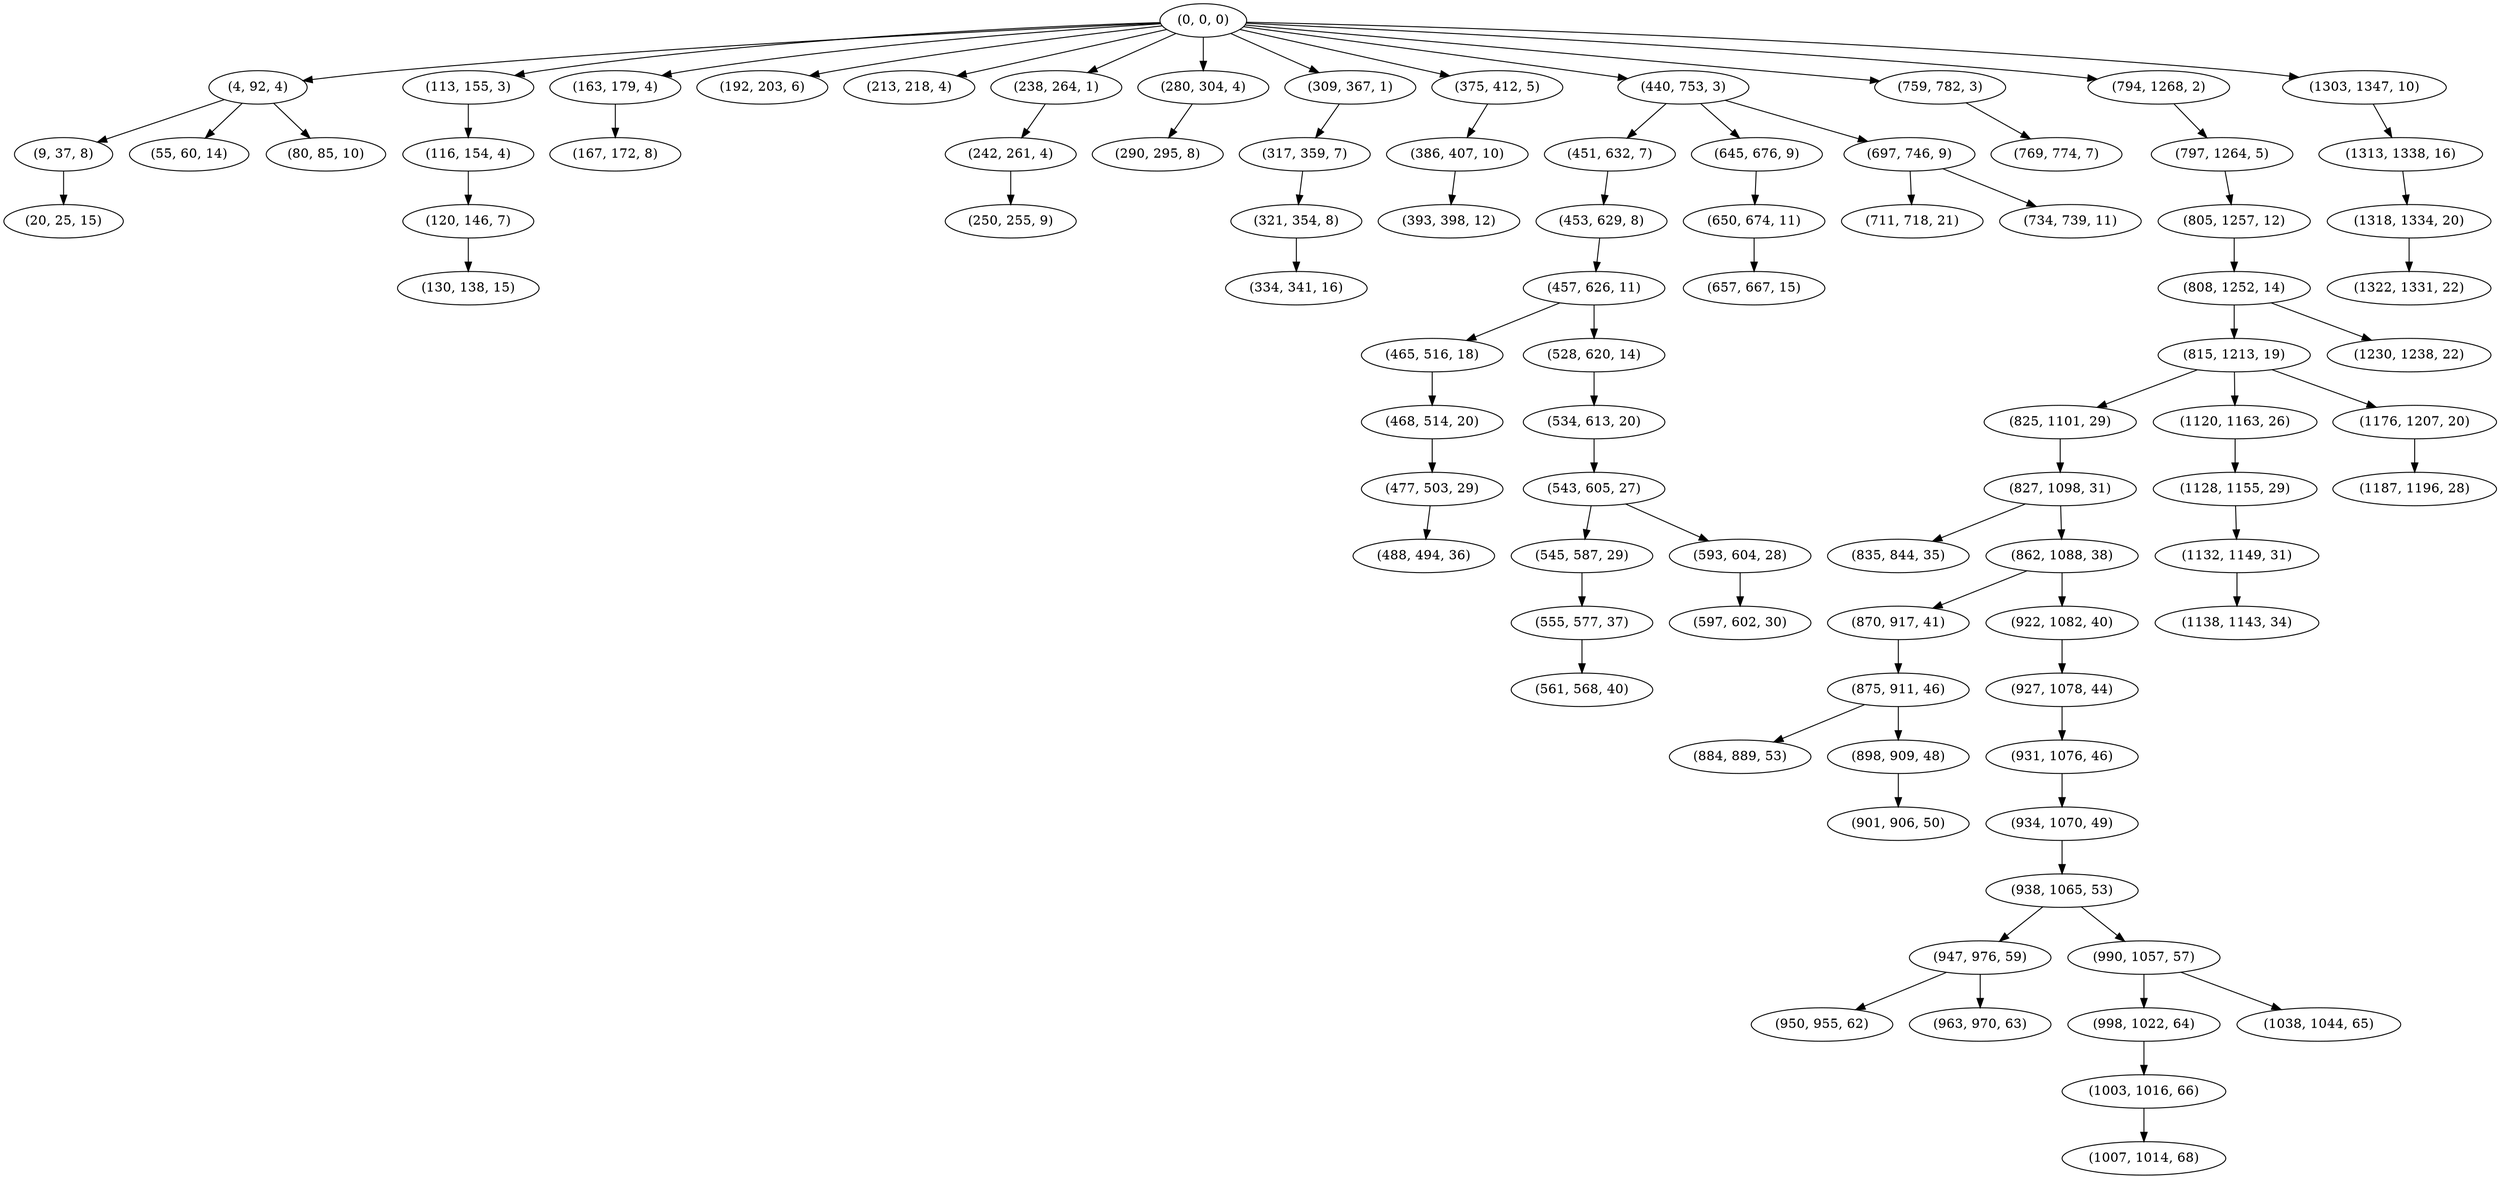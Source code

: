 digraph tree {
    "(0, 0, 0)";
    "(4, 92, 4)";
    "(9, 37, 8)";
    "(20, 25, 15)";
    "(55, 60, 14)";
    "(80, 85, 10)";
    "(113, 155, 3)";
    "(116, 154, 4)";
    "(120, 146, 7)";
    "(130, 138, 15)";
    "(163, 179, 4)";
    "(167, 172, 8)";
    "(192, 203, 6)";
    "(213, 218, 4)";
    "(238, 264, 1)";
    "(242, 261, 4)";
    "(250, 255, 9)";
    "(280, 304, 4)";
    "(290, 295, 8)";
    "(309, 367, 1)";
    "(317, 359, 7)";
    "(321, 354, 8)";
    "(334, 341, 16)";
    "(375, 412, 5)";
    "(386, 407, 10)";
    "(393, 398, 12)";
    "(440, 753, 3)";
    "(451, 632, 7)";
    "(453, 629, 8)";
    "(457, 626, 11)";
    "(465, 516, 18)";
    "(468, 514, 20)";
    "(477, 503, 29)";
    "(488, 494, 36)";
    "(528, 620, 14)";
    "(534, 613, 20)";
    "(543, 605, 27)";
    "(545, 587, 29)";
    "(555, 577, 37)";
    "(561, 568, 40)";
    "(593, 604, 28)";
    "(597, 602, 30)";
    "(645, 676, 9)";
    "(650, 674, 11)";
    "(657, 667, 15)";
    "(697, 746, 9)";
    "(711, 718, 21)";
    "(734, 739, 11)";
    "(759, 782, 3)";
    "(769, 774, 7)";
    "(794, 1268, 2)";
    "(797, 1264, 5)";
    "(805, 1257, 12)";
    "(808, 1252, 14)";
    "(815, 1213, 19)";
    "(825, 1101, 29)";
    "(827, 1098, 31)";
    "(835, 844, 35)";
    "(862, 1088, 38)";
    "(870, 917, 41)";
    "(875, 911, 46)";
    "(884, 889, 53)";
    "(898, 909, 48)";
    "(901, 906, 50)";
    "(922, 1082, 40)";
    "(927, 1078, 44)";
    "(931, 1076, 46)";
    "(934, 1070, 49)";
    "(938, 1065, 53)";
    "(947, 976, 59)";
    "(950, 955, 62)";
    "(963, 970, 63)";
    "(990, 1057, 57)";
    "(998, 1022, 64)";
    "(1003, 1016, 66)";
    "(1007, 1014, 68)";
    "(1038, 1044, 65)";
    "(1120, 1163, 26)";
    "(1128, 1155, 29)";
    "(1132, 1149, 31)";
    "(1138, 1143, 34)";
    "(1176, 1207, 20)";
    "(1187, 1196, 28)";
    "(1230, 1238, 22)";
    "(1303, 1347, 10)";
    "(1313, 1338, 16)";
    "(1318, 1334, 20)";
    "(1322, 1331, 22)";
    "(0, 0, 0)" -> "(4, 92, 4)";
    "(0, 0, 0)" -> "(113, 155, 3)";
    "(0, 0, 0)" -> "(163, 179, 4)";
    "(0, 0, 0)" -> "(192, 203, 6)";
    "(0, 0, 0)" -> "(213, 218, 4)";
    "(0, 0, 0)" -> "(238, 264, 1)";
    "(0, 0, 0)" -> "(280, 304, 4)";
    "(0, 0, 0)" -> "(309, 367, 1)";
    "(0, 0, 0)" -> "(375, 412, 5)";
    "(0, 0, 0)" -> "(440, 753, 3)";
    "(0, 0, 0)" -> "(759, 782, 3)";
    "(0, 0, 0)" -> "(794, 1268, 2)";
    "(0, 0, 0)" -> "(1303, 1347, 10)";
    "(4, 92, 4)" -> "(9, 37, 8)";
    "(4, 92, 4)" -> "(55, 60, 14)";
    "(4, 92, 4)" -> "(80, 85, 10)";
    "(9, 37, 8)" -> "(20, 25, 15)";
    "(113, 155, 3)" -> "(116, 154, 4)";
    "(116, 154, 4)" -> "(120, 146, 7)";
    "(120, 146, 7)" -> "(130, 138, 15)";
    "(163, 179, 4)" -> "(167, 172, 8)";
    "(238, 264, 1)" -> "(242, 261, 4)";
    "(242, 261, 4)" -> "(250, 255, 9)";
    "(280, 304, 4)" -> "(290, 295, 8)";
    "(309, 367, 1)" -> "(317, 359, 7)";
    "(317, 359, 7)" -> "(321, 354, 8)";
    "(321, 354, 8)" -> "(334, 341, 16)";
    "(375, 412, 5)" -> "(386, 407, 10)";
    "(386, 407, 10)" -> "(393, 398, 12)";
    "(440, 753, 3)" -> "(451, 632, 7)";
    "(440, 753, 3)" -> "(645, 676, 9)";
    "(440, 753, 3)" -> "(697, 746, 9)";
    "(451, 632, 7)" -> "(453, 629, 8)";
    "(453, 629, 8)" -> "(457, 626, 11)";
    "(457, 626, 11)" -> "(465, 516, 18)";
    "(457, 626, 11)" -> "(528, 620, 14)";
    "(465, 516, 18)" -> "(468, 514, 20)";
    "(468, 514, 20)" -> "(477, 503, 29)";
    "(477, 503, 29)" -> "(488, 494, 36)";
    "(528, 620, 14)" -> "(534, 613, 20)";
    "(534, 613, 20)" -> "(543, 605, 27)";
    "(543, 605, 27)" -> "(545, 587, 29)";
    "(543, 605, 27)" -> "(593, 604, 28)";
    "(545, 587, 29)" -> "(555, 577, 37)";
    "(555, 577, 37)" -> "(561, 568, 40)";
    "(593, 604, 28)" -> "(597, 602, 30)";
    "(645, 676, 9)" -> "(650, 674, 11)";
    "(650, 674, 11)" -> "(657, 667, 15)";
    "(697, 746, 9)" -> "(711, 718, 21)";
    "(697, 746, 9)" -> "(734, 739, 11)";
    "(759, 782, 3)" -> "(769, 774, 7)";
    "(794, 1268, 2)" -> "(797, 1264, 5)";
    "(797, 1264, 5)" -> "(805, 1257, 12)";
    "(805, 1257, 12)" -> "(808, 1252, 14)";
    "(808, 1252, 14)" -> "(815, 1213, 19)";
    "(808, 1252, 14)" -> "(1230, 1238, 22)";
    "(815, 1213, 19)" -> "(825, 1101, 29)";
    "(815, 1213, 19)" -> "(1120, 1163, 26)";
    "(815, 1213, 19)" -> "(1176, 1207, 20)";
    "(825, 1101, 29)" -> "(827, 1098, 31)";
    "(827, 1098, 31)" -> "(835, 844, 35)";
    "(827, 1098, 31)" -> "(862, 1088, 38)";
    "(862, 1088, 38)" -> "(870, 917, 41)";
    "(862, 1088, 38)" -> "(922, 1082, 40)";
    "(870, 917, 41)" -> "(875, 911, 46)";
    "(875, 911, 46)" -> "(884, 889, 53)";
    "(875, 911, 46)" -> "(898, 909, 48)";
    "(898, 909, 48)" -> "(901, 906, 50)";
    "(922, 1082, 40)" -> "(927, 1078, 44)";
    "(927, 1078, 44)" -> "(931, 1076, 46)";
    "(931, 1076, 46)" -> "(934, 1070, 49)";
    "(934, 1070, 49)" -> "(938, 1065, 53)";
    "(938, 1065, 53)" -> "(947, 976, 59)";
    "(938, 1065, 53)" -> "(990, 1057, 57)";
    "(947, 976, 59)" -> "(950, 955, 62)";
    "(947, 976, 59)" -> "(963, 970, 63)";
    "(990, 1057, 57)" -> "(998, 1022, 64)";
    "(990, 1057, 57)" -> "(1038, 1044, 65)";
    "(998, 1022, 64)" -> "(1003, 1016, 66)";
    "(1003, 1016, 66)" -> "(1007, 1014, 68)";
    "(1120, 1163, 26)" -> "(1128, 1155, 29)";
    "(1128, 1155, 29)" -> "(1132, 1149, 31)";
    "(1132, 1149, 31)" -> "(1138, 1143, 34)";
    "(1176, 1207, 20)" -> "(1187, 1196, 28)";
    "(1303, 1347, 10)" -> "(1313, 1338, 16)";
    "(1313, 1338, 16)" -> "(1318, 1334, 20)";
    "(1318, 1334, 20)" -> "(1322, 1331, 22)";
}
